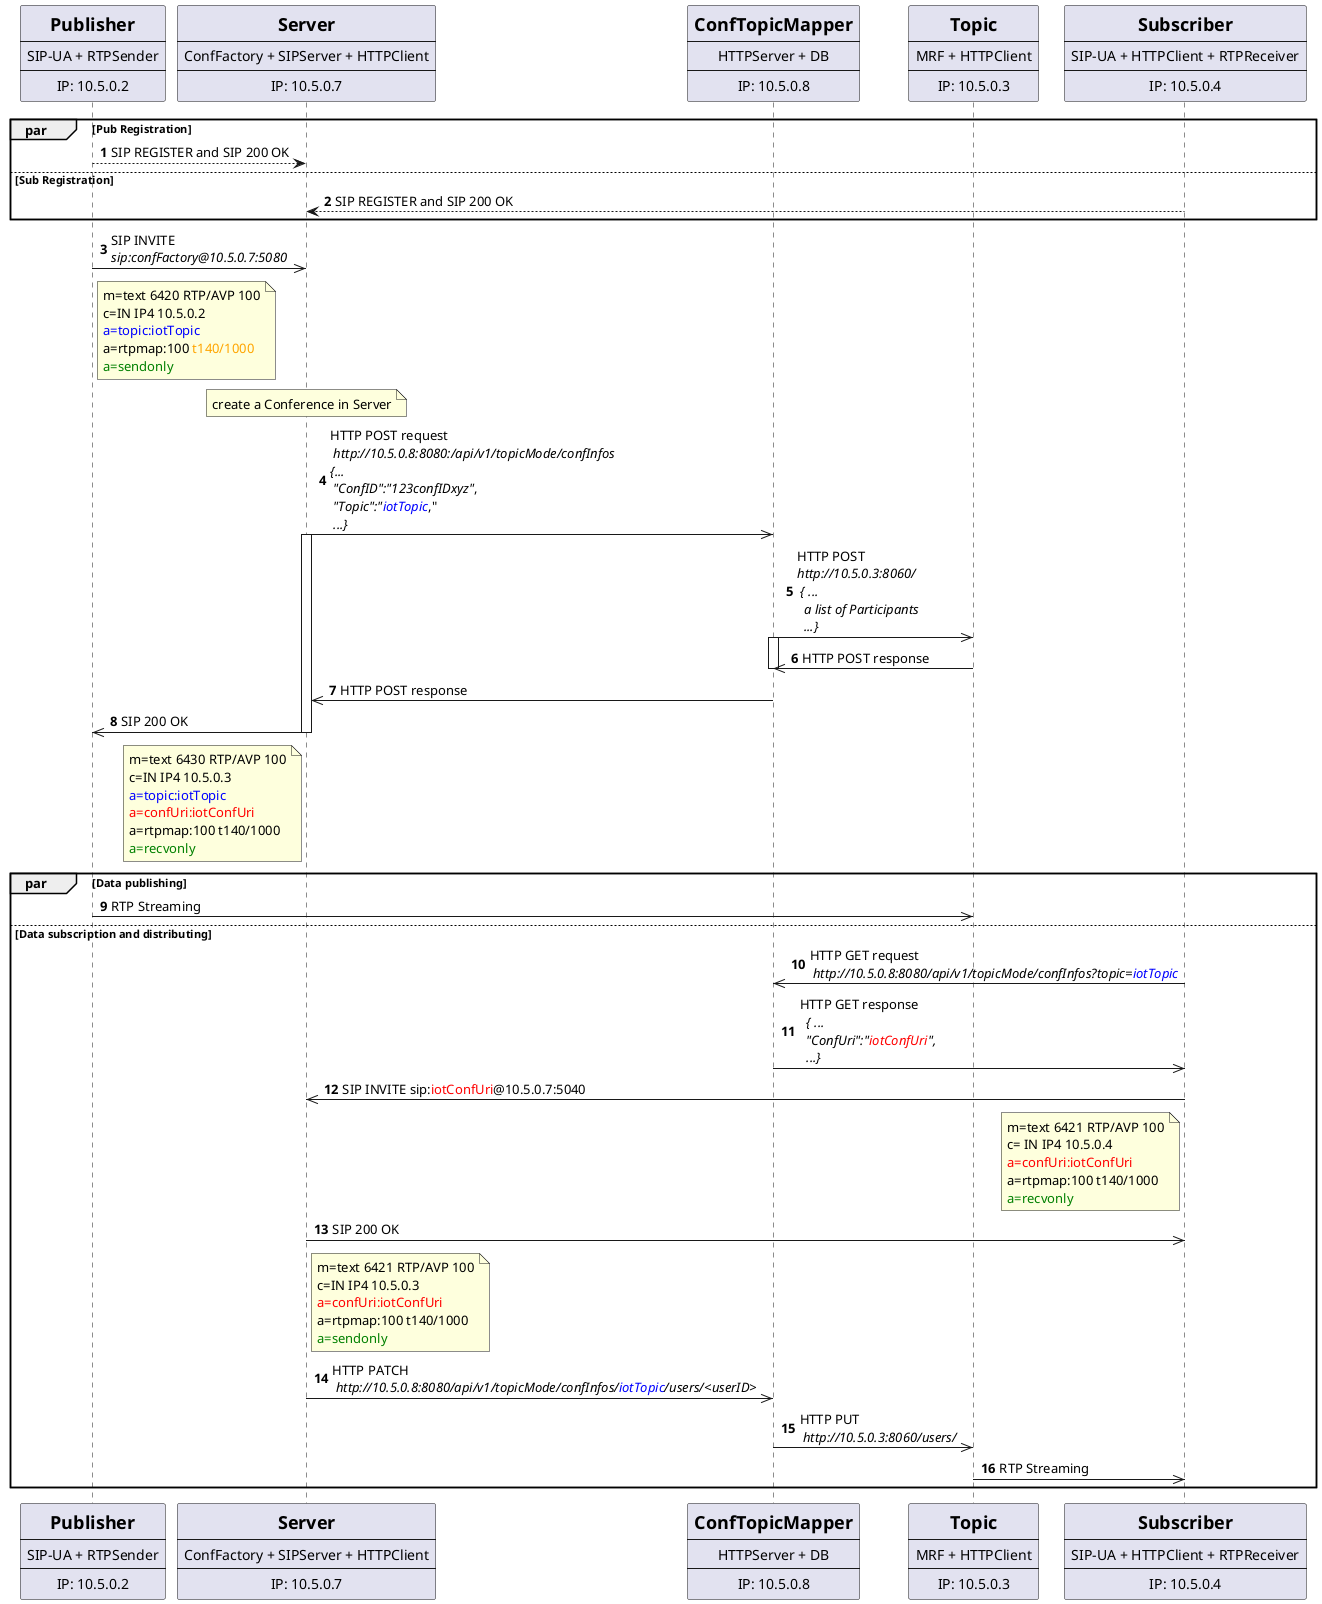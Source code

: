 @startuml publishing
    autonumber
    participant Pub [
        = Publisher
        ----
        SIP-UA + RTPSender
        ----
        IP: 10.5.0.2
    ]
    participant Server [
        = Server
        ----
        ConfFactory + SIPServer + HTTPClient
        ----
        IP: 10.5.0.7
    ]
    participant ConfTopicMapper [
        = ConfTopicMapper
        ----
        HTTPServer + DB
        ----
        IP: 10.5.0.8
    ]
    participant Topic [
        = Topic
        ----
        MRF + HTTPClient
        ----
        IP: 10.5.0.3
    ]
    participant Sub [
        = Subscriber
        ----
        SIP-UA + HTTPClient + RTPReceiver
        ----
        IP: 10.5.0.4
    ]

    par Pub Registration
        Pub --> Server:  SIP REGISTER and SIP 200 OK
    else Sub Registration 
        Sub --> Server: SIP REGISTER and SIP 200 OK
    end

    Pub ->> Server: SIP INVITE\n<i>sip:confFactory@10.5.0.7:5080</i>
    note right of Pub: m=text 6420 RTP/AVP 100\nc=IN IP4 10.5.0.2\n<color:blue>a=topic:iotTopic</color>\na=rtpmap:100 <color:orange>t140/1000</color>\n<color:green>a=sendonly</color>

    note over Server: create a Conference in Server
    Server ->> ConfTopicMapper: HTTP POST request\n <i>http://10.5.0.8:8080:/api/v1/topicMode/confInfos</i>\n<i>{...</i>\n <i>"ConfID":"123confIDxyz"</i>,\n <i>"Topic":"<color:blue>iotTopic</color></i>,"\n <i>...}</i>
    activate Server
    ConfTopicMapper ->> Topic: HTTP POST\n<i>http://10.5.0.3:8060/</i>\n<i> { ... </i>\n  <i>a list of Participants</i>\n  <i>...}</i>
    activate ConfTopicMapper
    Topic ->> ConfTopicMapper: HTTP POST response
    deactivate ConfTopicMapper
    ConfTopicMapper ->> Server: HTTP POST response
    Server ->> Pub: SIP 200 OK
    note left of Server: m=text 6430 RTP/AVP 100\nc=IN IP4 10.5.0.3\n<color:blue>a=topic:iotTopic</color>\n<color:red>a=confUri:iotConfUri</color>\na=rtpmap:100 t140/1000\n<color:green>a=recvonly</color>
    deactivate Server
    

    par Data publishing
        Pub ->> Topic: RTP Streaming
    else Data subscription and distributing 
        Sub ->> ConfTopicMapper: HTTP GET request\n <i>http://10.5.0.8:8080/api/v1/topicMode/confInfos?topic=<color:blue>iotTopic</color></i>
        ConfTopicMapper ->> Sub: HTTP GET response\n <i> { ... </i>\n  <i>"ConfUri":"<color:red>iotConfUri</color>",</i>\n  <i>...}</i>
        Sub ->> Server: SIP INVITE sip:<color:red>iotConfUri</color>@10.5.0.7:5040
        note left of Sub: m=text 6421 RTP/AVP 100\nc= IN IP4 10.5.0.4\n<color:red>a=confUri:iotConfUri</color>\na=rtpmap:100 t140/1000\n<color:green>a=recvonly</color>
        Server ->> Sub: SIP 200 OK
        note right of Server: m=text 6421 RTP/AVP 100\nc=IN IP4 10.5.0.3\n<color:red>a=confUri:iotConfUri</color>\na=rtpmap:100 t140/1000\n<color:green>a=sendonly</color>

        Server ->> ConfTopicMapper: HTTP PATCH\n <i>http://10.5.0.8:8080/api/v1/topicMode/confInfos/<color:blue>iotTopic</color>/users/<userID></i>
        ConfTopicMapper ->> Topic: HTTP PUT\n <i>http://10.5.0.3:8060/users/</i>
        Topic ->> Sub: RTP Streaming
    end
@enduml